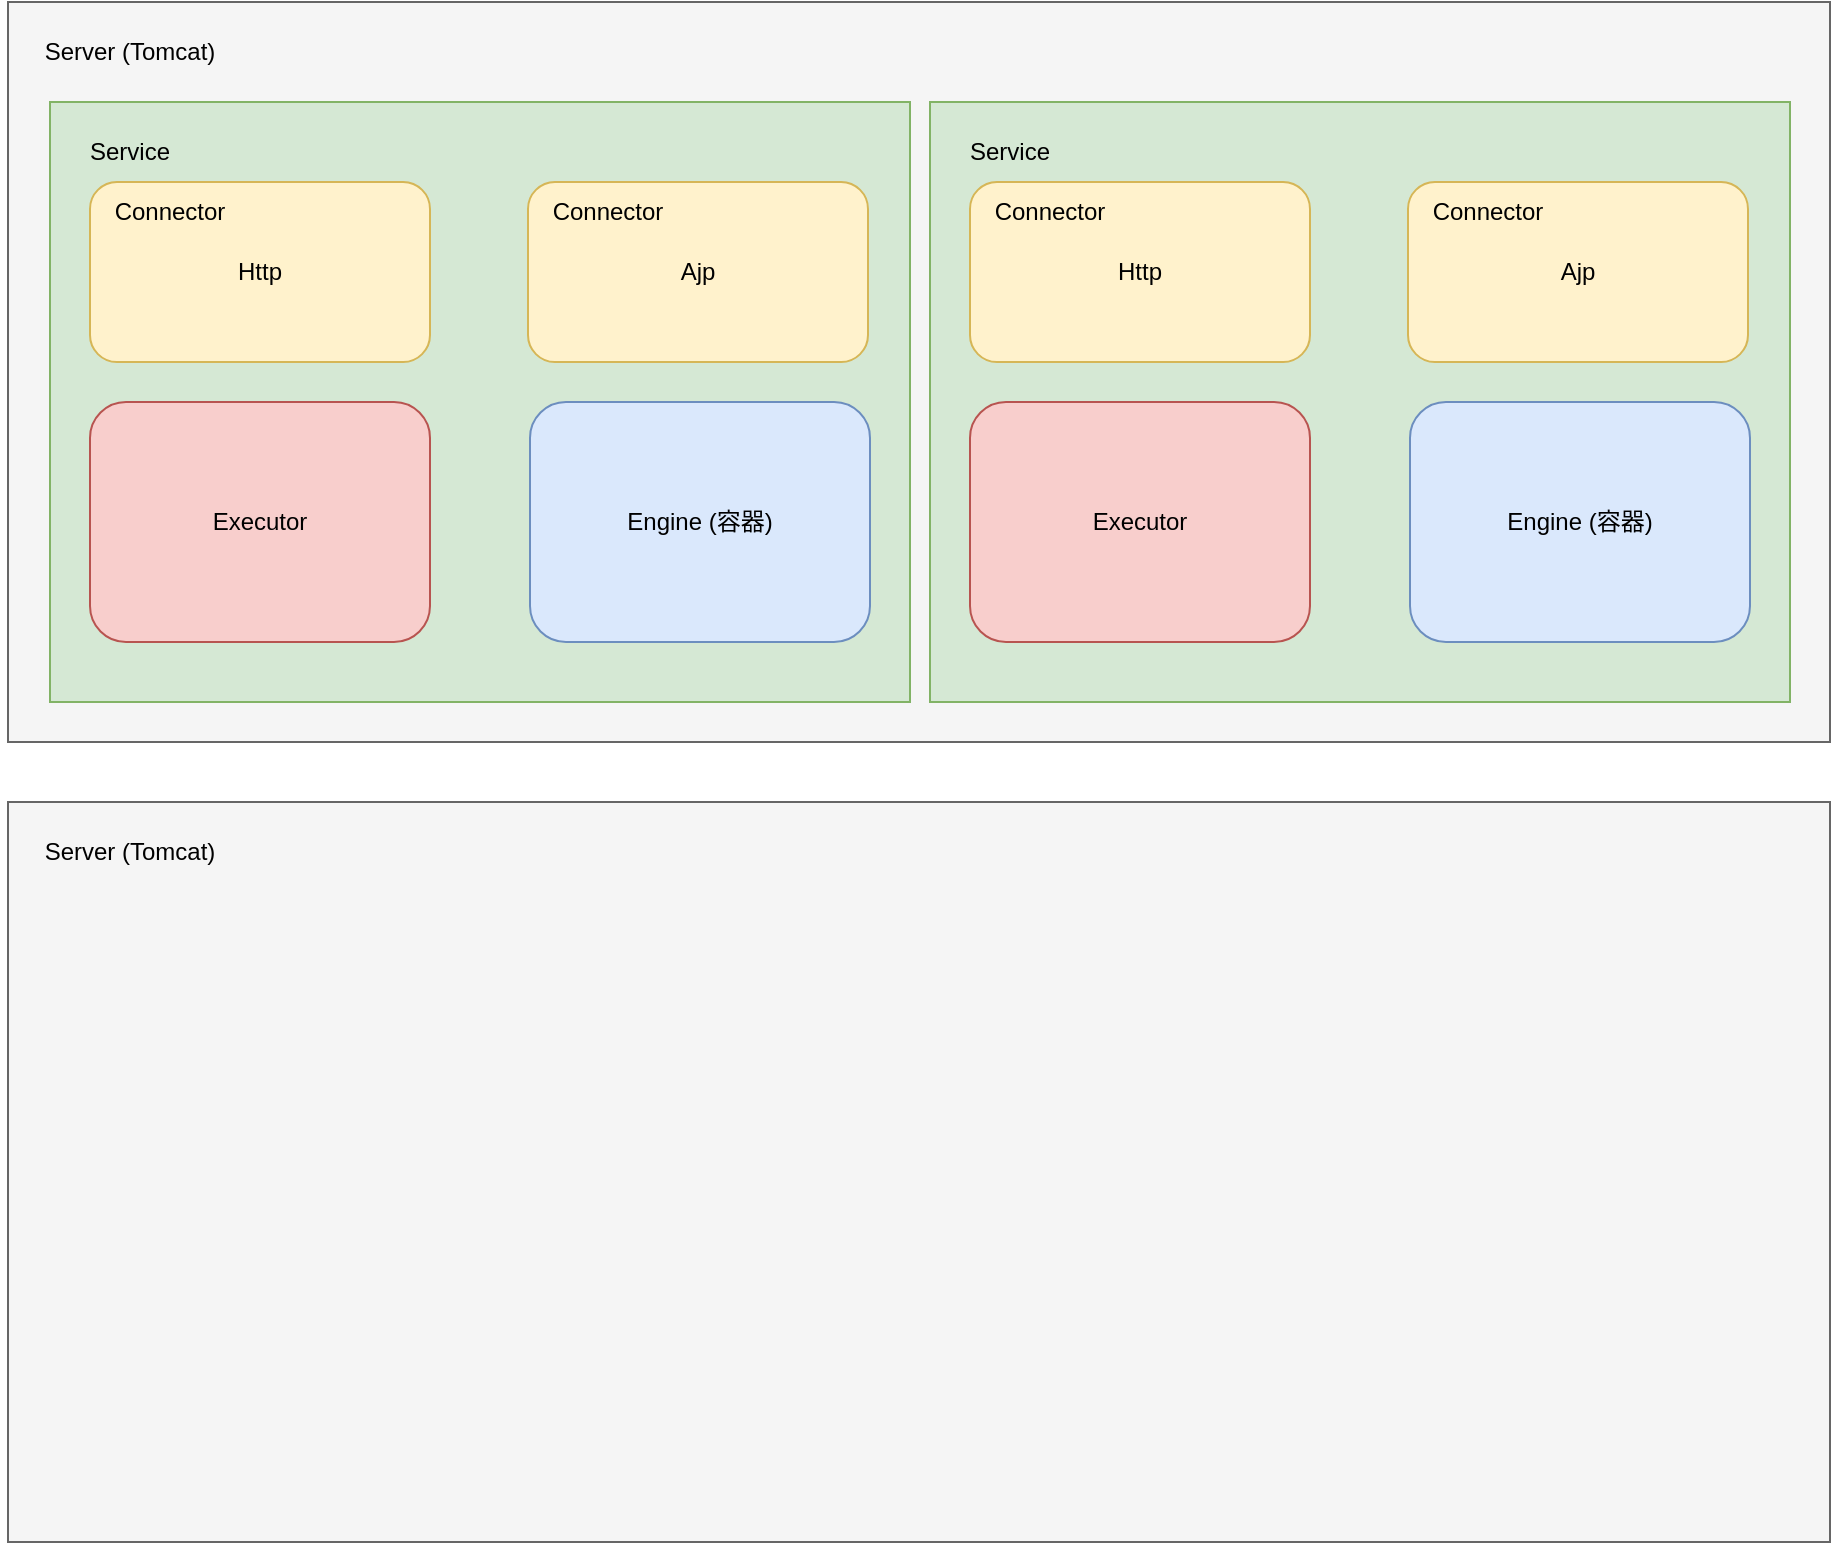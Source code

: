 <mxfile version="16.2.7" type="github">
  <diagram id="wzKRF-tXDoht6c8inaCS" name="Page-1">
    <mxGraphModel dx="1422" dy="804" grid="1" gridSize="10" guides="1" tooltips="1" connect="1" arrows="1" fold="1" page="1" pageScale="1" pageWidth="827" pageHeight="1169" math="0" shadow="0">
      <root>
        <mxCell id="0" />
        <mxCell id="1" parent="0" />
        <mxCell id="LzFhOCJnLpilWhyf96hO-1" value="" style="rounded=0;whiteSpace=wrap;html=1;fillColor=#f5f5f5;fontColor=#333333;strokeColor=#666666;" vertex="1" parent="1">
          <mxGeometry x="69" y="30" width="911" height="370" as="geometry" />
        </mxCell>
        <mxCell id="LzFhOCJnLpilWhyf96hO-2" value="Server (Tomcat)" style="text;html=1;strokeColor=none;fillColor=none;align=center;verticalAlign=middle;whiteSpace=wrap;rounded=0;" vertex="1" parent="1">
          <mxGeometry x="65" y="40" width="130" height="30" as="geometry" />
        </mxCell>
        <mxCell id="LzFhOCJnLpilWhyf96hO-18" value="" style="group;fillColor=#f8cecc;strokeColor=#b85450;" vertex="1" connectable="0" parent="1">
          <mxGeometry x="90" y="80" width="430" height="300" as="geometry" />
        </mxCell>
        <mxCell id="LzFhOCJnLpilWhyf96hO-7" value="" style="rounded=0;whiteSpace=wrap;html=1;fillColor=#d5e8d4;strokeColor=#82b366;" vertex="1" parent="LzFhOCJnLpilWhyf96hO-18">
          <mxGeometry width="430" height="300" as="geometry" />
        </mxCell>
        <mxCell id="LzFhOCJnLpilWhyf96hO-8" value="Service" style="text;html=1;strokeColor=none;fillColor=none;align=center;verticalAlign=middle;whiteSpace=wrap;rounded=0;" vertex="1" parent="LzFhOCJnLpilWhyf96hO-18">
          <mxGeometry x="10" y="10" width="60" height="30" as="geometry" />
        </mxCell>
        <mxCell id="LzFhOCJnLpilWhyf96hO-5" value="Http" style="rounded=1;whiteSpace=wrap;html=1;fillColor=#fff2cc;strokeColor=#d6b656;" vertex="1" parent="LzFhOCJnLpilWhyf96hO-18">
          <mxGeometry x="20" y="40" width="170" height="90" as="geometry" />
        </mxCell>
        <mxCell id="LzFhOCJnLpilWhyf96hO-6" value="Connector" style="text;html=1;strokeColor=none;fillColor=none;align=center;verticalAlign=middle;whiteSpace=wrap;rounded=0;" vertex="1" parent="LzFhOCJnLpilWhyf96hO-18">
          <mxGeometry x="30" y="40" width="60" height="30" as="geometry" />
        </mxCell>
        <mxCell id="LzFhOCJnLpilWhyf96hO-15" value="Ajp" style="rounded=1;whiteSpace=wrap;html=1;fillColor=#fff2cc;strokeColor=#d6b656;" vertex="1" parent="LzFhOCJnLpilWhyf96hO-18">
          <mxGeometry x="239" y="40" width="170" height="90" as="geometry" />
        </mxCell>
        <mxCell id="LzFhOCJnLpilWhyf96hO-16" value="Connector" style="text;html=1;strokeColor=none;fillColor=none;align=center;verticalAlign=middle;whiteSpace=wrap;rounded=0;" vertex="1" parent="LzFhOCJnLpilWhyf96hO-18">
          <mxGeometry x="249" y="40" width="60" height="30" as="geometry" />
        </mxCell>
        <mxCell id="LzFhOCJnLpilWhyf96hO-17" value="Engine (容器)" style="rounded=1;whiteSpace=wrap;html=1;fillColor=#dae8fc;strokeColor=#6c8ebf;" vertex="1" parent="LzFhOCJnLpilWhyf96hO-18">
          <mxGeometry x="240" y="150" width="170" height="120" as="geometry" />
        </mxCell>
        <mxCell id="LzFhOCJnLpilWhyf96hO-35" value="Executor" style="rounded=1;whiteSpace=wrap;html=1;fillColor=#f8cecc;strokeColor=#b85450;" vertex="1" parent="LzFhOCJnLpilWhyf96hO-18">
          <mxGeometry x="20" y="150" width="170" height="120" as="geometry" />
        </mxCell>
        <mxCell id="LzFhOCJnLpilWhyf96hO-36" value="" style="group;fillColor=#f8cecc;strokeColor=#b85450;" vertex="1" connectable="0" parent="1">
          <mxGeometry x="530" y="80" width="430" height="300" as="geometry" />
        </mxCell>
        <mxCell id="LzFhOCJnLpilWhyf96hO-37" value="" style="rounded=0;whiteSpace=wrap;html=1;fillColor=#d5e8d4;strokeColor=#82b366;" vertex="1" parent="LzFhOCJnLpilWhyf96hO-36">
          <mxGeometry width="430" height="300" as="geometry" />
        </mxCell>
        <mxCell id="LzFhOCJnLpilWhyf96hO-38" value="Service" style="text;html=1;strokeColor=none;fillColor=none;align=center;verticalAlign=middle;whiteSpace=wrap;rounded=0;" vertex="1" parent="LzFhOCJnLpilWhyf96hO-36">
          <mxGeometry x="10" y="10" width="60" height="30" as="geometry" />
        </mxCell>
        <mxCell id="LzFhOCJnLpilWhyf96hO-39" value="Http" style="rounded=1;whiteSpace=wrap;html=1;fillColor=#fff2cc;strokeColor=#d6b656;" vertex="1" parent="LzFhOCJnLpilWhyf96hO-36">
          <mxGeometry x="20" y="40" width="170" height="90" as="geometry" />
        </mxCell>
        <mxCell id="LzFhOCJnLpilWhyf96hO-40" value="Connector" style="text;html=1;strokeColor=none;fillColor=none;align=center;verticalAlign=middle;whiteSpace=wrap;rounded=0;" vertex="1" parent="LzFhOCJnLpilWhyf96hO-36">
          <mxGeometry x="30" y="40" width="60" height="30" as="geometry" />
        </mxCell>
        <mxCell id="LzFhOCJnLpilWhyf96hO-41" value="Ajp" style="rounded=1;whiteSpace=wrap;html=1;fillColor=#fff2cc;strokeColor=#d6b656;" vertex="1" parent="LzFhOCJnLpilWhyf96hO-36">
          <mxGeometry x="239" y="40" width="170" height="90" as="geometry" />
        </mxCell>
        <mxCell id="LzFhOCJnLpilWhyf96hO-42" value="Connector" style="text;html=1;strokeColor=none;fillColor=none;align=center;verticalAlign=middle;whiteSpace=wrap;rounded=0;" vertex="1" parent="LzFhOCJnLpilWhyf96hO-36">
          <mxGeometry x="249" y="40" width="60" height="30" as="geometry" />
        </mxCell>
        <mxCell id="LzFhOCJnLpilWhyf96hO-43" value="Engine (容器)" style="rounded=1;whiteSpace=wrap;html=1;fillColor=#dae8fc;strokeColor=#6c8ebf;" vertex="1" parent="LzFhOCJnLpilWhyf96hO-36">
          <mxGeometry x="240" y="150" width="170" height="120" as="geometry" />
        </mxCell>
        <mxCell id="LzFhOCJnLpilWhyf96hO-44" value="Executor" style="rounded=1;whiteSpace=wrap;html=1;fillColor=#f8cecc;strokeColor=#b85450;" vertex="1" parent="LzFhOCJnLpilWhyf96hO-36">
          <mxGeometry x="20" y="150" width="170" height="120" as="geometry" />
        </mxCell>
        <mxCell id="LzFhOCJnLpilWhyf96hO-45" value="" style="rounded=0;whiteSpace=wrap;html=1;fillColor=#f5f5f5;fontColor=#333333;strokeColor=#666666;" vertex="1" parent="1">
          <mxGeometry x="69" y="430" width="911" height="370" as="geometry" />
        </mxCell>
        <mxCell id="LzFhOCJnLpilWhyf96hO-46" value="Server (Tomcat)" style="text;html=1;strokeColor=none;fillColor=none;align=center;verticalAlign=middle;whiteSpace=wrap;rounded=0;" vertex="1" parent="1">
          <mxGeometry x="65" y="440" width="130" height="30" as="geometry" />
        </mxCell>
      </root>
    </mxGraphModel>
  </diagram>
</mxfile>
